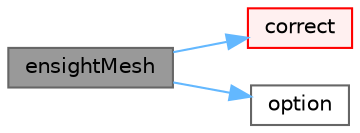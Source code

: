digraph "ensightMesh"
{
 // LATEX_PDF_SIZE
  bgcolor="transparent";
  edge [fontname=Helvetica,fontsize=10,labelfontname=Helvetica,labelfontsize=10];
  node [fontname=Helvetica,fontsize=10,shape=box,height=0.2,width=0.4];
  rankdir="LR";
  Node1 [id="Node000001",label="ensightMesh",height=0.2,width=0.4,color="gray40", fillcolor="grey60", style="filled", fontcolor="black",tooltip=" "];
  Node1 -> Node2 [id="edge1_Node000001_Node000002",color="steelblue1",style="solid",tooltip=" "];
  Node2 [id="Node000002",label="correct",height=0.2,width=0.4,color="red", fillcolor="#FFF0F0", style="filled",URL="$classFoam_1_1ensightMesh.html#a3ae44b28050c3aa494c1d8e18cf618c1",tooltip=" "];
  Node1 -> Node71 [id="edge2_Node000001_Node000071",color="steelblue1",style="solid",tooltip=" "];
  Node71 [id="Node000071",label="option",height=0.2,width=0.4,color="grey40", fillcolor="white", style="filled",URL="$classFoam_1_1ensightMesh.html#a62285efa6f2814755fc49cbb8e3a1de3",tooltip=" "];
}

